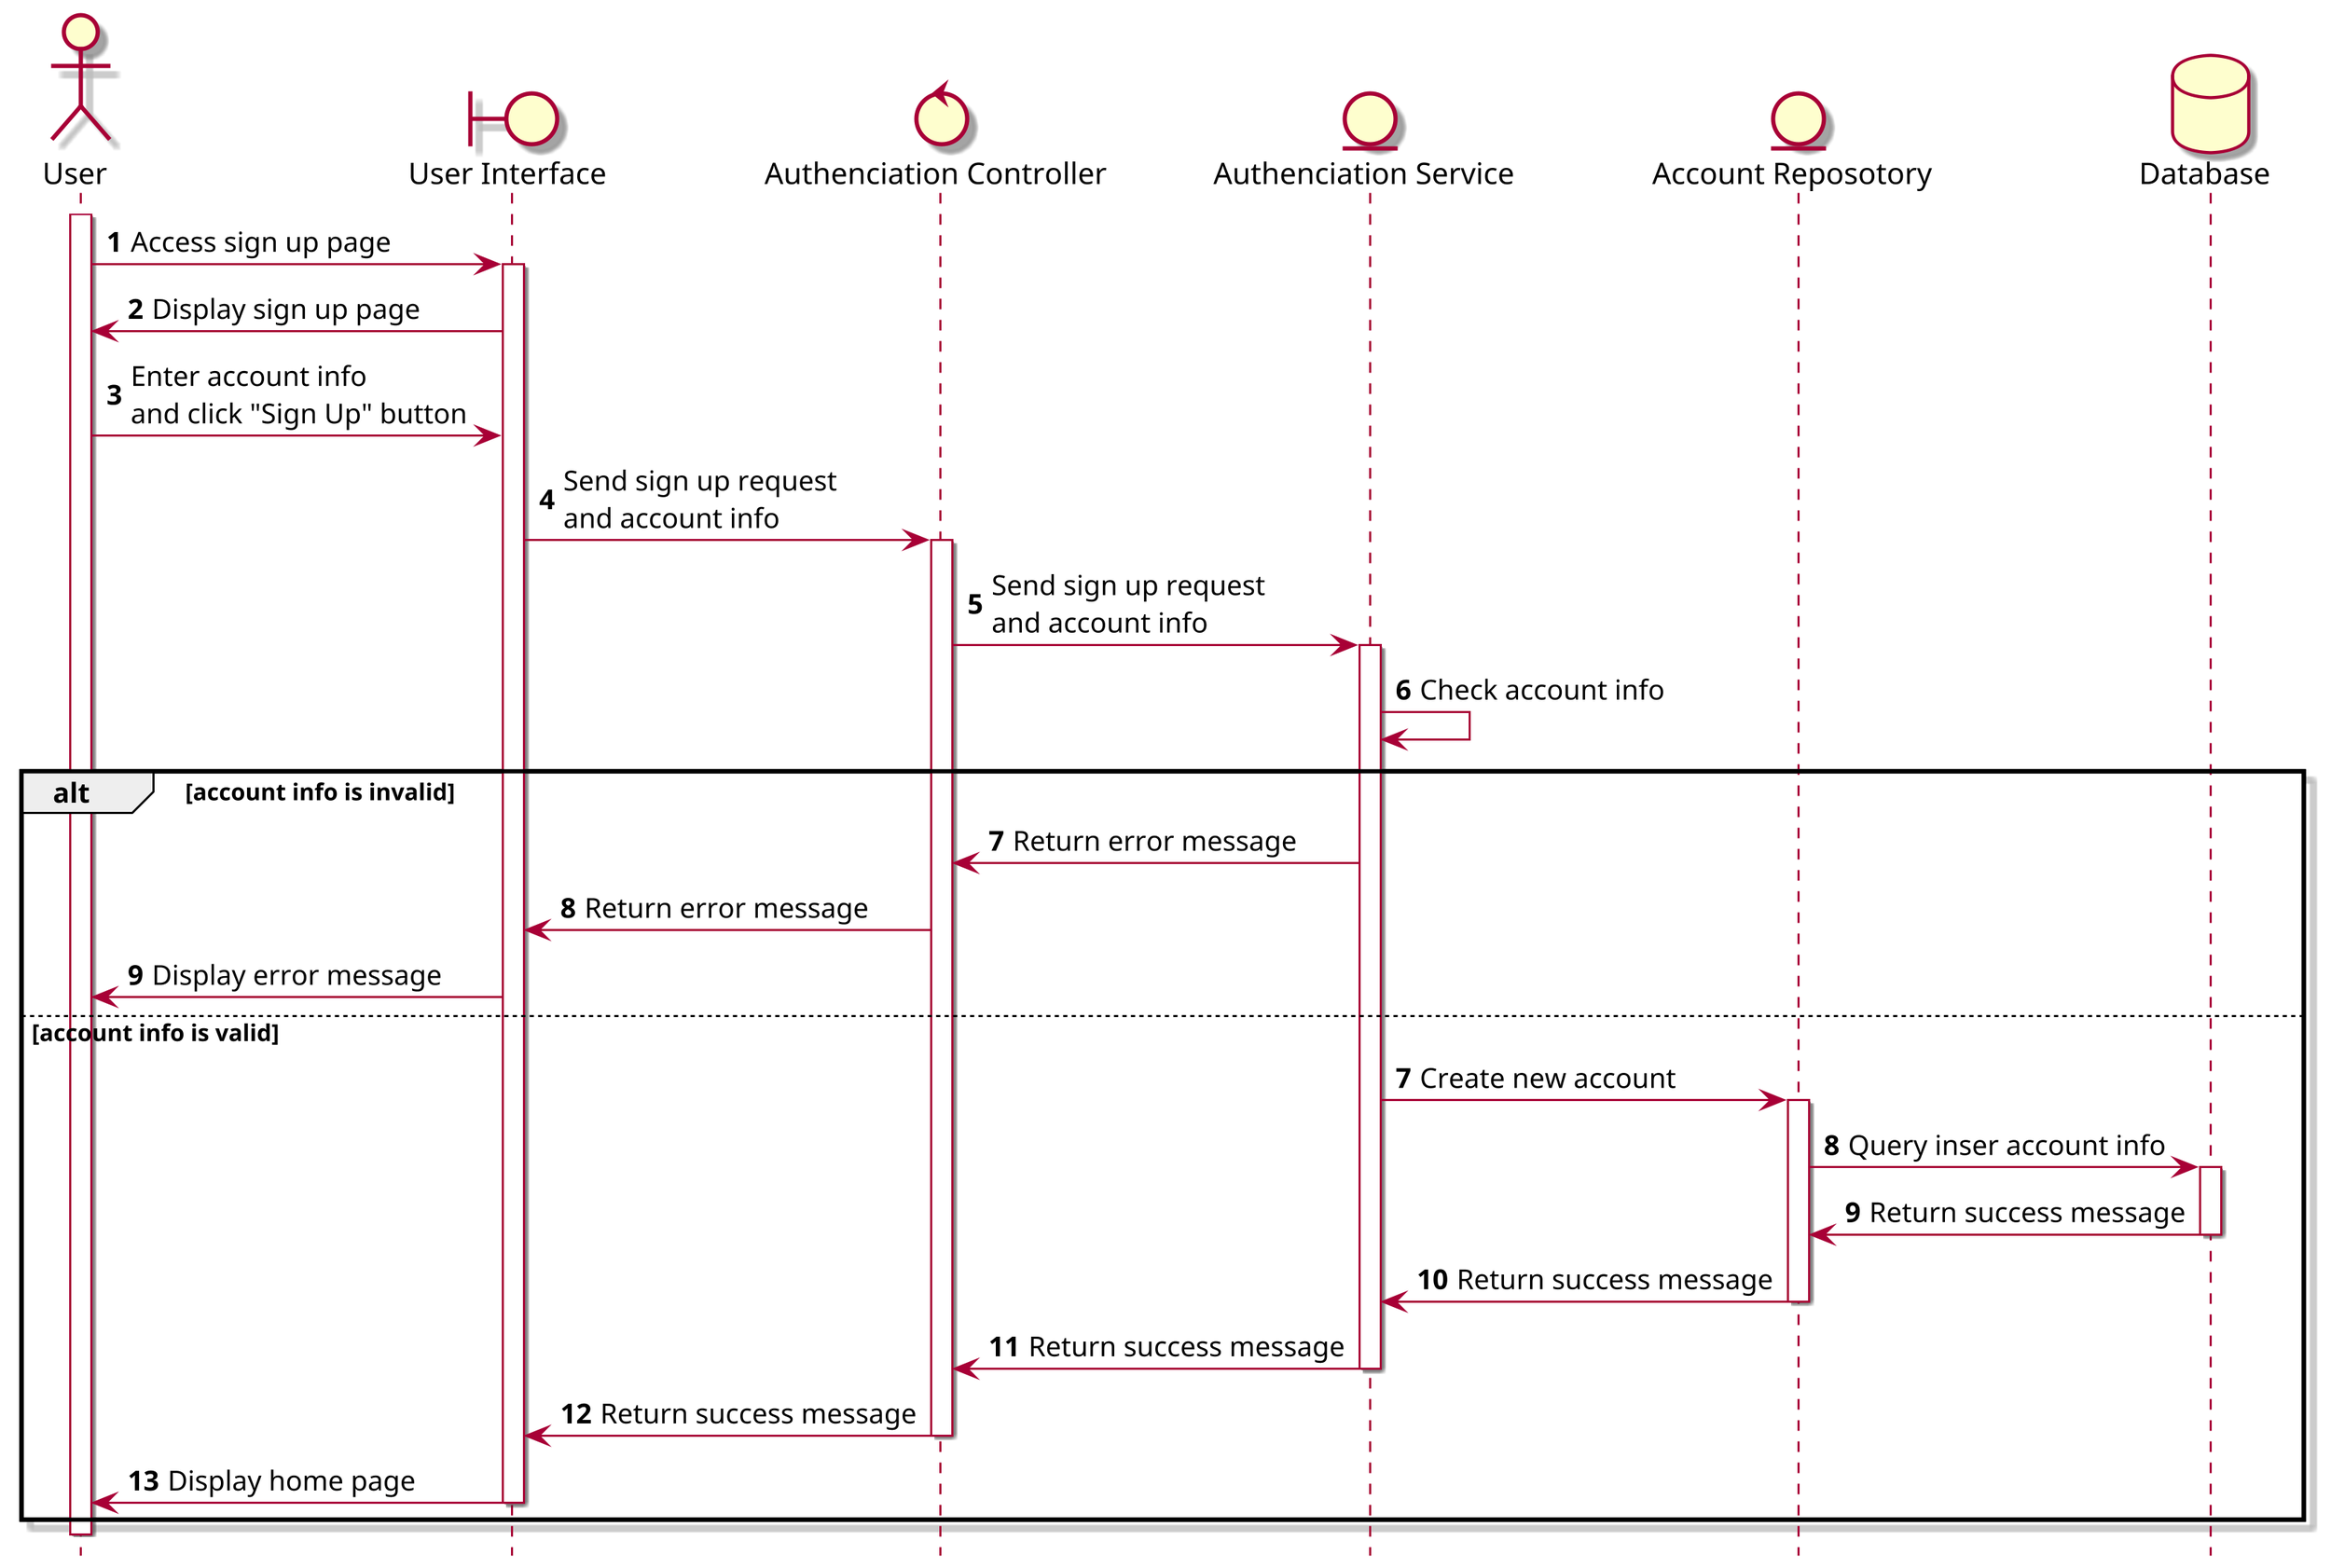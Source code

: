 @startuml SQ2_SignUp

skin rose
scale 3
hide footbox

actor "User" as user
boundary "User Interface" as ui
control "Authenciation Controller" as aCon
entity "Authenciation Service" as aSer
entity "Account Reposotory" as aRepo
database "Database" as db

autonumber
user++
user -> ui++ : Access sign up page
ui -> user : Display sign up page
user -> ui : Enter account info\nand click "Sign Up" button
ui -> aCon++ : Send sign up request\nand account info
aCon -> aSer++ : Send sign up request\nand account info
aSer -> aSer : Check account info
alt account info is invalid
    aSer -> aCon : Return error message
    aCon -> ui : Return error message
    ui -> user : Display error message
else account info is valid
    autonumber 7
    aSer -> aRepo++ : Create new account
    aRepo -> db++ : Query inser account info
    db -> aRepo-- : Return success message
    aRepo -> aSer-- : Return success message
    aSer -> aCon-- : Return success message
    aCon -> ui-- : Return success message
    ui -> user-- : Display home page
end
user--
@enduml